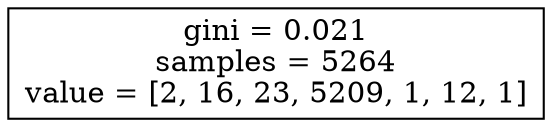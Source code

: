 digraph Tree {
node [shape=box] ;
0 [label="gini = 0.021\nsamples = 5264\nvalue = [2, 16, 23, 5209, 1, 12, 1]"] ;
}